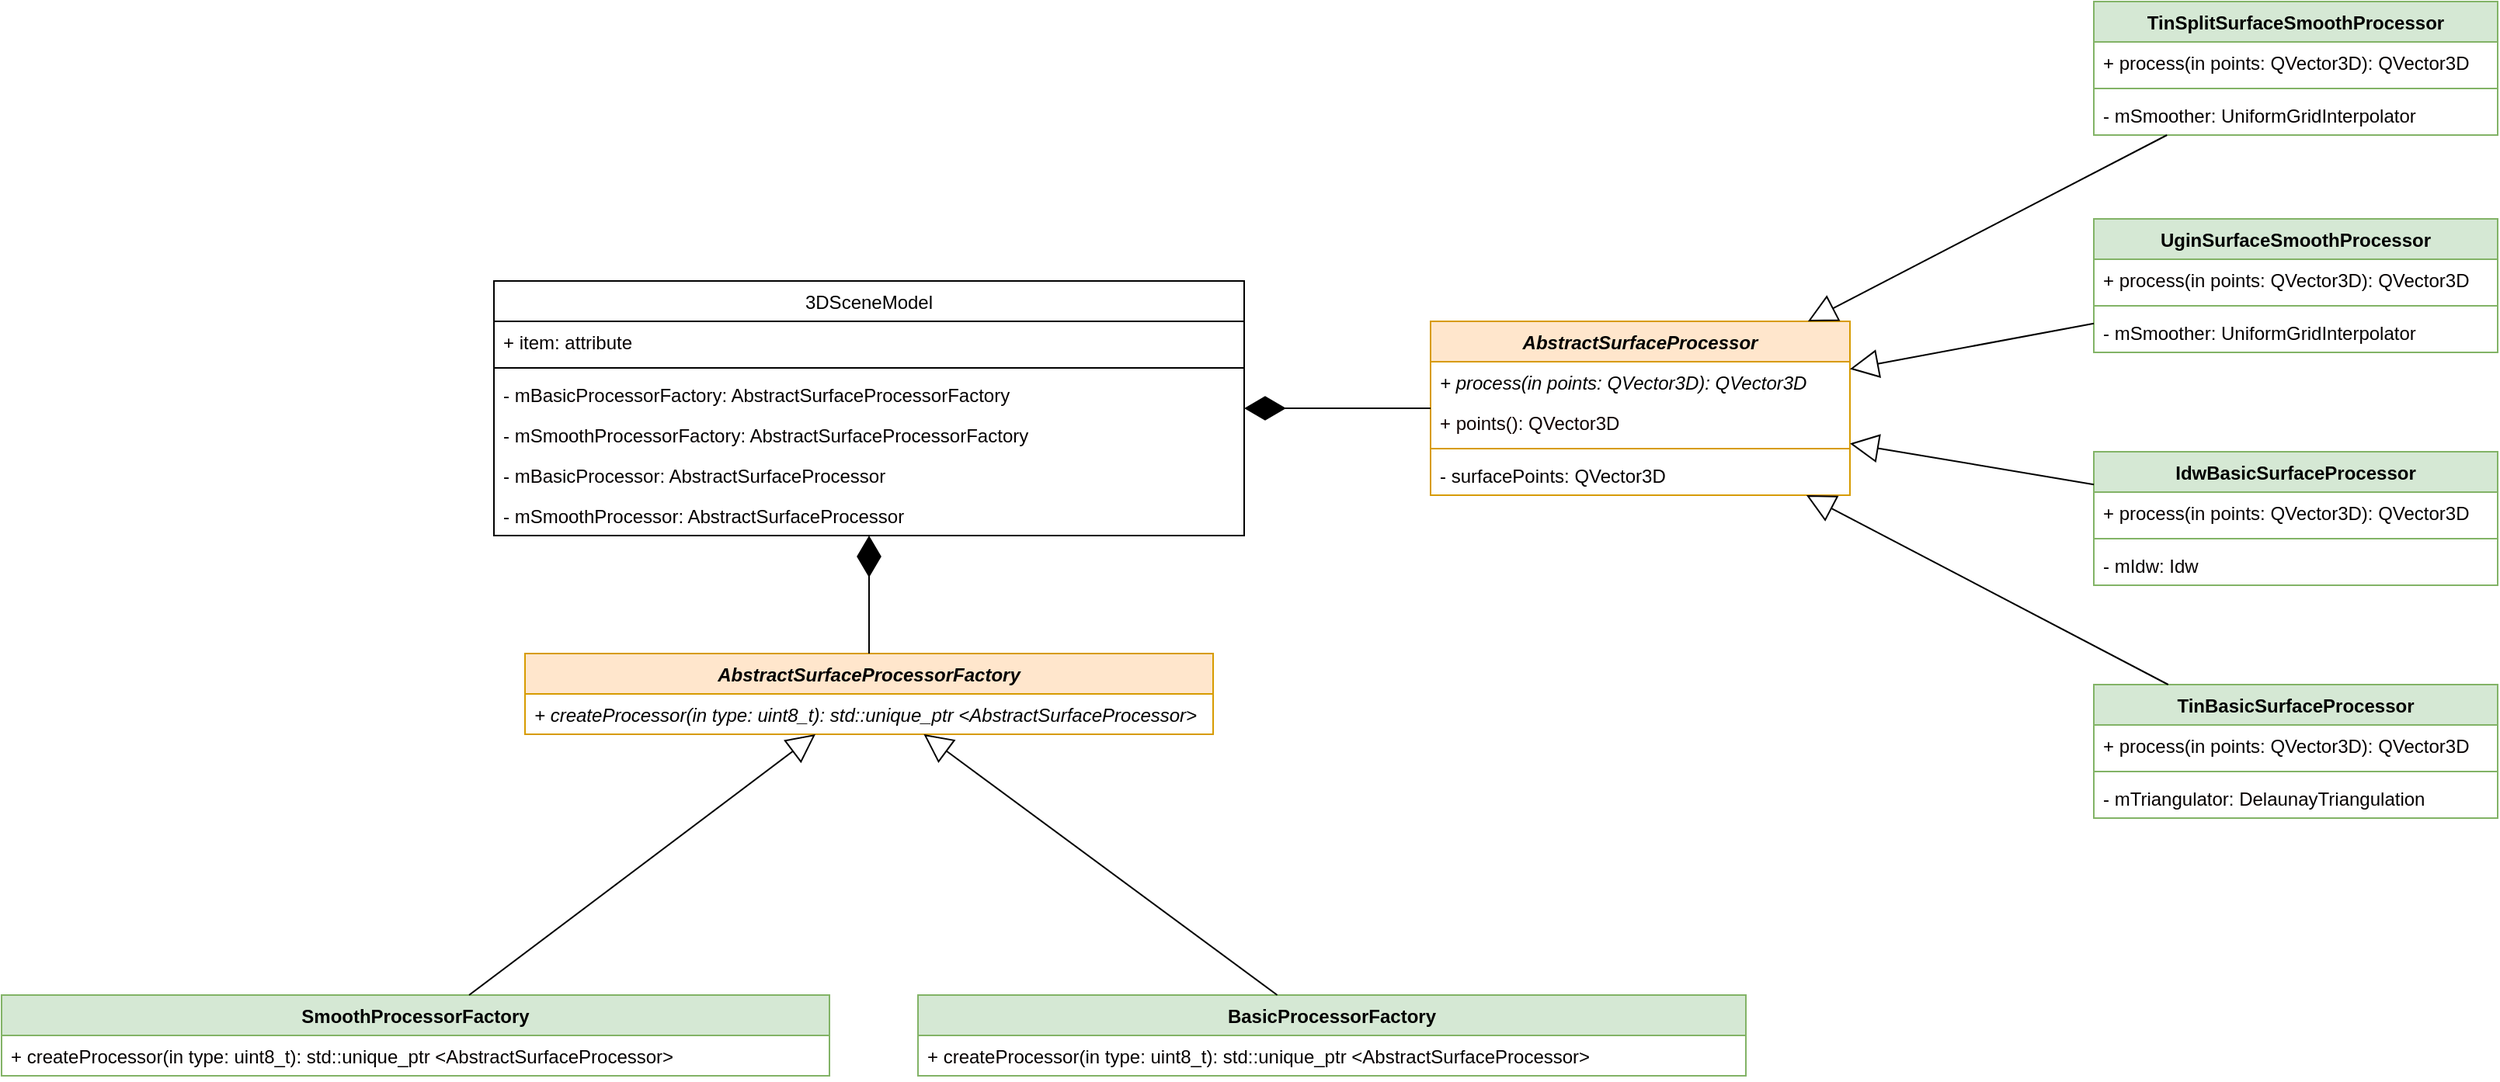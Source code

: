 <mxfile version="20.3.0" type="device"><diagram id="d9WcJNvG8bkz8y6dyfS9" name="Страница 1"><mxGraphModel dx="1816" dy="1779" grid="1" gridSize="10" guides="1" tooltips="1" connect="1" arrows="1" fold="1" page="1" pageScale="1" pageWidth="827" pageHeight="1169" math="0" shadow="0"><root><mxCell id="0"/><mxCell id="1" parent="0"/><mxCell id="QxfBw-sNhfoMtWHaWLDq-12" value="3DSceneModel" style="swimlane;fontStyle=0;childLayout=stackLayout;horizontal=1;startSize=26;fillColor=none;horizontalStack=0;resizeParent=1;resizeParentMax=0;resizeLast=0;collapsible=1;marginBottom=0;" parent="1" vertex="1"><mxGeometry x="67" y="30" width="483" height="164" as="geometry"/></mxCell><mxCell id="y-zBwr29xIFpd0uMXeUj-56" value="+ item: attribute" style="text;strokeColor=none;fillColor=none;align=left;verticalAlign=top;spacingLeft=4;spacingRight=4;overflow=hidden;rotatable=0;points=[[0,0.5],[1,0.5]];portConstraint=eastwest;fontColor=#050000;" vertex="1" parent="QxfBw-sNhfoMtWHaWLDq-12"><mxGeometry y="26" width="483" height="26" as="geometry"/></mxCell><mxCell id="y-zBwr29xIFpd0uMXeUj-54" value="" style="line;strokeWidth=1;fillColor=none;align=left;verticalAlign=middle;spacingTop=-1;spacingLeft=3;spacingRight=3;rotatable=0;labelPosition=right;points=[];portConstraint=eastwest;strokeColor=inherit;fontColor=#050000;" vertex="1" parent="QxfBw-sNhfoMtWHaWLDq-12"><mxGeometry y="52" width="483" height="8" as="geometry"/></mxCell><mxCell id="y-zBwr29xIFpd0uMXeUj-55" value="- mBasicProcessorFactory: AbstractSurfaceProcessorFactory" style="text;strokeColor=none;fillColor=none;align=left;verticalAlign=top;spacingLeft=4;spacingRight=4;overflow=hidden;rotatable=0;points=[[0,0.5],[1,0.5]];portConstraint=eastwest;fontColor=#050000;" vertex="1" parent="QxfBw-sNhfoMtWHaWLDq-12"><mxGeometry y="60" width="483" height="26" as="geometry"/></mxCell><mxCell id="y-zBwr29xIFpd0uMXeUj-57" value="- mSmoothProcessorFactory: AbstractSurfaceProcessorFactory" style="text;strokeColor=none;fillColor=none;align=left;verticalAlign=top;spacingLeft=4;spacingRight=4;overflow=hidden;rotatable=0;points=[[0,0.5],[1,0.5]];portConstraint=eastwest;fontColor=#050000;" vertex="1" parent="QxfBw-sNhfoMtWHaWLDq-12"><mxGeometry y="86" width="483" height="26" as="geometry"/></mxCell><mxCell id="y-zBwr29xIFpd0uMXeUj-58" value="- mBasicProcessor: AbstractSurfaceProcessor" style="text;strokeColor=none;fillColor=none;align=left;verticalAlign=top;spacingLeft=4;spacingRight=4;overflow=hidden;rotatable=0;points=[[0,0.5],[1,0.5]];portConstraint=eastwest;fontColor=#050000;" vertex="1" parent="QxfBw-sNhfoMtWHaWLDq-12"><mxGeometry y="112" width="483" height="26" as="geometry"/></mxCell><mxCell id="y-zBwr29xIFpd0uMXeUj-59" value="- mSmoothProcessor: AbstractSurfaceProcessor" style="text;strokeColor=none;fillColor=none;align=left;verticalAlign=top;spacingLeft=4;spacingRight=4;overflow=hidden;rotatable=0;points=[[0,0.5],[1,0.5]];portConstraint=eastwest;fontColor=#050000;" vertex="1" parent="QxfBw-sNhfoMtWHaWLDq-12"><mxGeometry y="138" width="483" height="26" as="geometry"/></mxCell><mxCell id="y-zBwr29xIFpd0uMXeUj-5" value="AbstractSurfaceProcessor" style="swimlane;fontStyle=3;childLayout=stackLayout;horizontal=1;startSize=26;fillColor=#ffe6cc;horizontalStack=0;resizeParent=1;resizeParentMax=0;resizeLast=0;collapsible=1;marginBottom=0;strokeColor=#d79b00;" vertex="1" parent="1"><mxGeometry x="670" y="56" width="270" height="112" as="geometry"/></mxCell><mxCell id="y-zBwr29xIFpd0uMXeUj-10" value="+ process(in points: QVector3D): QVector3D" style="text;strokeColor=none;fillColor=none;align=left;verticalAlign=top;spacingLeft=4;spacingRight=4;overflow=hidden;rotatable=0;points=[[0,0.5],[1,0.5]];portConstraint=eastwest;fontStyle=2" vertex="1" parent="y-zBwr29xIFpd0uMXeUj-5"><mxGeometry y="26" width="270" height="26" as="geometry"/></mxCell><mxCell id="y-zBwr29xIFpd0uMXeUj-12" value="+ points(): QVector3D" style="text;strokeColor=none;fillColor=none;align=left;verticalAlign=top;spacingLeft=4;spacingRight=4;overflow=hidden;rotatable=0;points=[[0,0.5],[1,0.5]];portConstraint=eastwest;fontColor=#0F0000;" vertex="1" parent="y-zBwr29xIFpd0uMXeUj-5"><mxGeometry y="52" width="270" height="26" as="geometry"/></mxCell><mxCell id="y-zBwr29xIFpd0uMXeUj-9" value="" style="line;strokeWidth=1;fillColor=none;align=left;verticalAlign=middle;spacingTop=-1;spacingLeft=3;spacingRight=3;rotatable=0;labelPosition=right;points=[];portConstraint=eastwest;strokeColor=inherit;" vertex="1" parent="y-zBwr29xIFpd0uMXeUj-5"><mxGeometry y="78" width="270" height="8" as="geometry"/></mxCell><mxCell id="y-zBwr29xIFpd0uMXeUj-11" value="- surfacePoints: QVector3D" style="text;strokeColor=none;fillColor=none;align=left;verticalAlign=top;spacingLeft=4;spacingRight=4;overflow=hidden;rotatable=0;points=[[0,0.5],[1,0.5]];portConstraint=eastwest;fontColor=#050000;" vertex="1" parent="y-zBwr29xIFpd0uMXeUj-5"><mxGeometry y="86" width="270" height="26" as="geometry"/></mxCell><mxCell id="y-zBwr29xIFpd0uMXeUj-13" value="TinBasicSurfaceProcessor" style="swimlane;fontStyle=1;childLayout=stackLayout;horizontal=1;startSize=26;fillColor=#d5e8d4;horizontalStack=0;resizeParent=1;resizeParentMax=0;resizeLast=0;collapsible=1;marginBottom=0;strokeColor=#82b366;" vertex="1" parent="1"><mxGeometry x="1097" y="290" width="260" height="86" as="geometry"/></mxCell><mxCell id="y-zBwr29xIFpd0uMXeUj-14" value="+ process(in points: QVector3D): QVector3D" style="text;strokeColor=none;fillColor=none;align=left;verticalAlign=top;spacingLeft=4;spacingRight=4;overflow=hidden;rotatable=0;points=[[0,0.5],[1,0.5]];portConstraint=eastwest;fontColor=#050000;" vertex="1" parent="y-zBwr29xIFpd0uMXeUj-13"><mxGeometry y="26" width="260" height="26" as="geometry"/></mxCell><mxCell id="y-zBwr29xIFpd0uMXeUj-18" value="" style="line;strokeWidth=1;fillColor=none;align=left;verticalAlign=middle;spacingTop=-1;spacingLeft=3;spacingRight=3;rotatable=0;labelPosition=right;points=[];portConstraint=eastwest;strokeColor=inherit;fontColor=#050000;" vertex="1" parent="y-zBwr29xIFpd0uMXeUj-13"><mxGeometry y="52" width="260" height="8" as="geometry"/></mxCell><mxCell id="y-zBwr29xIFpd0uMXeUj-20" value="- mTriangulator: DelaunayTriangulation" style="text;strokeColor=none;fillColor=none;align=left;verticalAlign=top;spacingLeft=4;spacingRight=4;overflow=hidden;rotatable=0;points=[[0,0.5],[1,0.5]];portConstraint=eastwest;fontColor=#050000;" vertex="1" parent="y-zBwr29xIFpd0uMXeUj-13"><mxGeometry y="60" width="260" height="26" as="geometry"/></mxCell><mxCell id="y-zBwr29xIFpd0uMXeUj-21" value="IdwBasicSurfaceProcessor" style="swimlane;fontStyle=1;childLayout=stackLayout;horizontal=1;startSize=26;fillColor=#d5e8d4;horizontalStack=0;resizeParent=1;resizeParentMax=0;resizeLast=0;collapsible=1;marginBottom=0;strokeColor=#82b366;" vertex="1" parent="1"><mxGeometry x="1097" y="140" width="260" height="86" as="geometry"/></mxCell><mxCell id="y-zBwr29xIFpd0uMXeUj-22" value="+ process(in points: QVector3D): QVector3D" style="text;strokeColor=none;fillColor=none;align=left;verticalAlign=top;spacingLeft=4;spacingRight=4;overflow=hidden;rotatable=0;points=[[0,0.5],[1,0.5]];portConstraint=eastwest;fontColor=#050000;" vertex="1" parent="y-zBwr29xIFpd0uMXeUj-21"><mxGeometry y="26" width="260" height="26" as="geometry"/></mxCell><mxCell id="y-zBwr29xIFpd0uMXeUj-23" value="" style="line;strokeWidth=1;fillColor=none;align=left;verticalAlign=middle;spacingTop=-1;spacingLeft=3;spacingRight=3;rotatable=0;labelPosition=right;points=[];portConstraint=eastwest;strokeColor=inherit;fontColor=#050000;" vertex="1" parent="y-zBwr29xIFpd0uMXeUj-21"><mxGeometry y="52" width="260" height="8" as="geometry"/></mxCell><mxCell id="y-zBwr29xIFpd0uMXeUj-24" value="- mIdw: Idw" style="text;strokeColor=none;fillColor=none;align=left;verticalAlign=top;spacingLeft=4;spacingRight=4;overflow=hidden;rotatable=0;points=[[0,0.5],[1,0.5]];portConstraint=eastwest;fontColor=#050000;" vertex="1" parent="y-zBwr29xIFpd0uMXeUj-21"><mxGeometry y="60" width="260" height="26" as="geometry"/></mxCell><mxCell id="y-zBwr29xIFpd0uMXeUj-26" value="" style="endArrow=block;endSize=16;endFill=0;html=1;rounded=0;fontColor=#050000;" edge="1" parent="1" source="y-zBwr29xIFpd0uMXeUj-13" target="y-zBwr29xIFpd0uMXeUj-5"><mxGeometry width="160" relative="1" as="geometry"><mxPoint x="550" y="216" as="sourcePoint"/><mxPoint x="710" y="216" as="targetPoint"/></mxGeometry></mxCell><mxCell id="y-zBwr29xIFpd0uMXeUj-27" value="" style="endArrow=block;endSize=16;endFill=0;html=1;rounded=0;fontColor=#050000;" edge="1" parent="1" source="y-zBwr29xIFpd0uMXeUj-21" target="y-zBwr29xIFpd0uMXeUj-5"><mxGeometry width="160" relative="1" as="geometry"><mxPoint x="860" y="206" as="sourcePoint"/><mxPoint x="1020" y="206" as="targetPoint"/></mxGeometry></mxCell><mxCell id="y-zBwr29xIFpd0uMXeUj-28" value="UginSurfaceSmoothProcessor" style="swimlane;fontStyle=1;childLayout=stackLayout;horizontal=1;startSize=26;fillColor=#d5e8d4;horizontalStack=0;resizeParent=1;resizeParentMax=0;resizeLast=0;collapsible=1;marginBottom=0;strokeColor=#82b366;" vertex="1" parent="1"><mxGeometry x="1097" y="-10" width="260" height="86" as="geometry"/></mxCell><mxCell id="y-zBwr29xIFpd0uMXeUj-29" value="+ process(in points: QVector3D): QVector3D" style="text;strokeColor=none;fillColor=none;align=left;verticalAlign=top;spacingLeft=4;spacingRight=4;overflow=hidden;rotatable=0;points=[[0,0.5],[1,0.5]];portConstraint=eastwest;fontColor=#050000;" vertex="1" parent="y-zBwr29xIFpd0uMXeUj-28"><mxGeometry y="26" width="260" height="26" as="geometry"/></mxCell><mxCell id="y-zBwr29xIFpd0uMXeUj-30" value="" style="line;strokeWidth=1;fillColor=none;align=left;verticalAlign=middle;spacingTop=-1;spacingLeft=3;spacingRight=3;rotatable=0;labelPosition=right;points=[];portConstraint=eastwest;strokeColor=inherit;fontColor=#050000;" vertex="1" parent="y-zBwr29xIFpd0uMXeUj-28"><mxGeometry y="52" width="260" height="8" as="geometry"/></mxCell><mxCell id="y-zBwr29xIFpd0uMXeUj-31" value="- mSmoother: UniformGridInterpolator" style="text;strokeColor=none;fillColor=none;align=left;verticalAlign=top;spacingLeft=4;spacingRight=4;overflow=hidden;rotatable=0;points=[[0,0.5],[1,0.5]];portConstraint=eastwest;fontColor=#050000;" vertex="1" parent="y-zBwr29xIFpd0uMXeUj-28"><mxGeometry y="60" width="260" height="26" as="geometry"/></mxCell><mxCell id="y-zBwr29xIFpd0uMXeUj-37" value="" style="endArrow=block;endSize=16;endFill=0;html=1;rounded=0;fontColor=#050000;" edge="1" parent="1" source="y-zBwr29xIFpd0uMXeUj-28" target="y-zBwr29xIFpd0uMXeUj-5"><mxGeometry width="160" relative="1" as="geometry"><mxPoint x="1140.003" y="264" as="sourcePoint"/><mxPoint x="1231.307" y="156.0" as="targetPoint"/></mxGeometry></mxCell><mxCell id="y-zBwr29xIFpd0uMXeUj-38" value="AbstractSurfaceProcessorFactory" style="swimlane;fontStyle=3;childLayout=stackLayout;horizontal=1;startSize=26;fillColor=#ffe6cc;horizontalStack=0;resizeParent=1;resizeParentMax=0;resizeLast=0;collapsible=1;marginBottom=0;strokeColor=#d79b00;" vertex="1" parent="1"><mxGeometry x="87" y="270" width="443" height="52" as="geometry"/></mxCell><mxCell id="y-zBwr29xIFpd0uMXeUj-39" value="+ createProcessor(in type: uint8_t): std::unique_ptr &lt;AbstractSurfaceProcessor&gt;" style="text;strokeColor=none;fillColor=none;align=left;verticalAlign=top;spacingLeft=4;spacingRight=4;overflow=hidden;rotatable=0;points=[[0,0.5],[1,0.5]];portConstraint=eastwest;fontStyle=2" vertex="1" parent="y-zBwr29xIFpd0uMXeUj-38"><mxGeometry y="26" width="443" height="26" as="geometry"/></mxCell><mxCell id="y-zBwr29xIFpd0uMXeUj-43" value="BasicProcessorFactory" style="swimlane;fontStyle=1;childLayout=stackLayout;horizontal=1;startSize=26;fillColor=#d5e8d4;horizontalStack=0;resizeParent=1;resizeParentMax=0;resizeLast=0;collapsible=1;marginBottom=0;strokeColor=#82b366;" vertex="1" parent="1"><mxGeometry x="340" y="490" width="533" height="52" as="geometry"/></mxCell><mxCell id="y-zBwr29xIFpd0uMXeUj-44" value="+ createProcessor(in type: uint8_t): std::unique_ptr &lt;AbstractSurfaceProcessor&gt;" style="text;strokeColor=none;fillColor=none;align=left;verticalAlign=top;spacingLeft=4;spacingRight=4;overflow=hidden;rotatable=0;points=[[0,0.5],[1,0.5]];portConstraint=eastwest;fontColor=#050000;" vertex="1" parent="y-zBwr29xIFpd0uMXeUj-43"><mxGeometry y="26" width="533" height="26" as="geometry"/></mxCell><mxCell id="y-zBwr29xIFpd0uMXeUj-47" value="SmoothProcessorFactory" style="swimlane;fontStyle=1;childLayout=stackLayout;horizontal=1;startSize=26;fillColor=#d5e8d4;horizontalStack=0;resizeParent=1;resizeParentMax=0;resizeLast=0;collapsible=1;marginBottom=0;strokeColor=#82b366;" vertex="1" parent="1"><mxGeometry x="-250" y="490" width="533" height="52" as="geometry"/></mxCell><mxCell id="y-zBwr29xIFpd0uMXeUj-48" value="+ createProcessor(in type: uint8_t): std::unique_ptr &lt;AbstractSurfaceProcessor&gt;" style="text;strokeColor=none;fillColor=none;align=left;verticalAlign=top;spacingLeft=4;spacingRight=4;overflow=hidden;rotatable=0;points=[[0,0.5],[1,0.5]];portConstraint=eastwest;fontColor=#050000;" vertex="1" parent="y-zBwr29xIFpd0uMXeUj-47"><mxGeometry y="26" width="533" height="26" as="geometry"/></mxCell><mxCell id="y-zBwr29xIFpd0uMXeUj-50" value="" style="endArrow=block;endSize=16;endFill=0;html=1;rounded=0;fontColor=#050000;" edge="1" parent="1" source="y-zBwr29xIFpd0uMXeUj-47" target="y-zBwr29xIFpd0uMXeUj-38"><mxGeometry width="160" relative="1" as="geometry"><mxPoint x="1077" y="670" as="sourcePoint"/><mxPoint x="1237" y="670" as="targetPoint"/></mxGeometry></mxCell><mxCell id="y-zBwr29xIFpd0uMXeUj-51" value="" style="endArrow=block;endSize=16;endFill=0;html=1;rounded=0;fontColor=#050000;" edge="1" parent="1" source="y-zBwr29xIFpd0uMXeUj-43" target="y-zBwr29xIFpd0uMXeUj-38"><mxGeometry width="160" relative="1" as="geometry"><mxPoint x="1167" y="450" as="sourcePoint"/><mxPoint x="1327" y="450" as="targetPoint"/></mxGeometry></mxCell><mxCell id="y-zBwr29xIFpd0uMXeUj-52" value="" style="endArrow=diamondThin;endFill=1;endSize=24;html=1;rounded=0;fontColor=#050000;" edge="1" parent="1" source="y-zBwr29xIFpd0uMXeUj-38" target="QxfBw-sNhfoMtWHaWLDq-12"><mxGeometry width="160" relative="1" as="geometry"><mxPoint x="570" y="440" as="sourcePoint"/><mxPoint x="730" y="440" as="targetPoint"/></mxGeometry></mxCell><mxCell id="y-zBwr29xIFpd0uMXeUj-61" value="" style="endArrow=diamondThin;endFill=1;endSize=24;html=1;rounded=0;fontColor=#050000;" edge="1" parent="1" source="y-zBwr29xIFpd0uMXeUj-5" target="QxfBw-sNhfoMtWHaWLDq-12"><mxGeometry width="160" relative="1" as="geometry"><mxPoint x="660" y="220" as="sourcePoint"/><mxPoint x="770" y="210" as="targetPoint"/></mxGeometry></mxCell><mxCell id="y-zBwr29xIFpd0uMXeUj-62" value="TinSplitSurfaceSmoothProcessor" style="swimlane;fontStyle=1;childLayout=stackLayout;horizontal=1;startSize=26;fillColor=#d5e8d4;horizontalStack=0;resizeParent=1;resizeParentMax=0;resizeLast=0;collapsible=1;marginBottom=0;strokeColor=#82b366;" vertex="1" parent="1"><mxGeometry x="1097" y="-150" width="260" height="86" as="geometry"/></mxCell><mxCell id="y-zBwr29xIFpd0uMXeUj-63" value="+ process(in points: QVector3D): QVector3D" style="text;strokeColor=none;fillColor=none;align=left;verticalAlign=top;spacingLeft=4;spacingRight=4;overflow=hidden;rotatable=0;points=[[0,0.5],[1,0.5]];portConstraint=eastwest;fontColor=#050000;" vertex="1" parent="y-zBwr29xIFpd0uMXeUj-62"><mxGeometry y="26" width="260" height="26" as="geometry"/></mxCell><mxCell id="y-zBwr29xIFpd0uMXeUj-64" value="" style="line;strokeWidth=1;fillColor=none;align=left;verticalAlign=middle;spacingTop=-1;spacingLeft=3;spacingRight=3;rotatable=0;labelPosition=right;points=[];portConstraint=eastwest;strokeColor=inherit;fontColor=#050000;" vertex="1" parent="y-zBwr29xIFpd0uMXeUj-62"><mxGeometry y="52" width="260" height="8" as="geometry"/></mxCell><mxCell id="y-zBwr29xIFpd0uMXeUj-65" value="- mSmoother: UniformGridInterpolator" style="text;strokeColor=none;fillColor=none;align=left;verticalAlign=top;spacingLeft=4;spacingRight=4;overflow=hidden;rotatable=0;points=[[0,0.5],[1,0.5]];portConstraint=eastwest;fontColor=#050000;" vertex="1" parent="y-zBwr29xIFpd0uMXeUj-62"><mxGeometry y="60" width="260" height="26" as="geometry"/></mxCell><mxCell id="y-zBwr29xIFpd0uMXeUj-66" value="" style="endArrow=block;endSize=16;endFill=0;html=1;rounded=0;fontColor=#050000;" edge="1" parent="1" source="y-zBwr29xIFpd0uMXeUj-62" target="y-zBwr29xIFpd0uMXeUj-5"><mxGeometry width="160" relative="1" as="geometry"><mxPoint x="1067.0" y="-150.001" as="sourcePoint"/><mxPoint x="910" y="-102.008" as="targetPoint"/></mxGeometry></mxCell></root></mxGraphModel></diagram></mxfile>